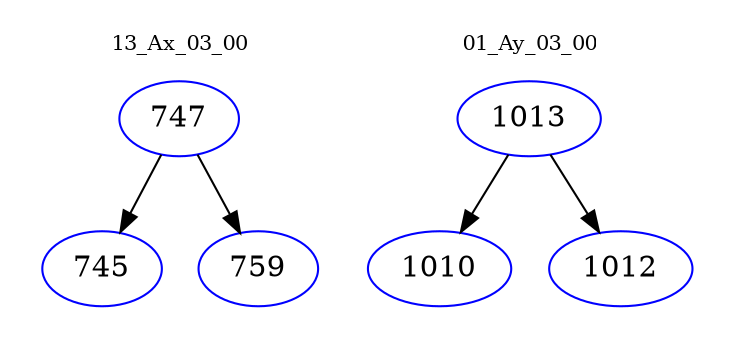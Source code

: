 digraph{
subgraph cluster_0 {
color = white
label = "13_Ax_03_00";
fontsize=10;
T0_747 [label="747", color="blue"]
T0_747 -> T0_745 [color="black"]
T0_745 [label="745", color="blue"]
T0_747 -> T0_759 [color="black"]
T0_759 [label="759", color="blue"]
}
subgraph cluster_1 {
color = white
label = "01_Ay_03_00";
fontsize=10;
T1_1013 [label="1013", color="blue"]
T1_1013 -> T1_1010 [color="black"]
T1_1010 [label="1010", color="blue"]
T1_1013 -> T1_1012 [color="black"]
T1_1012 [label="1012", color="blue"]
}
}
